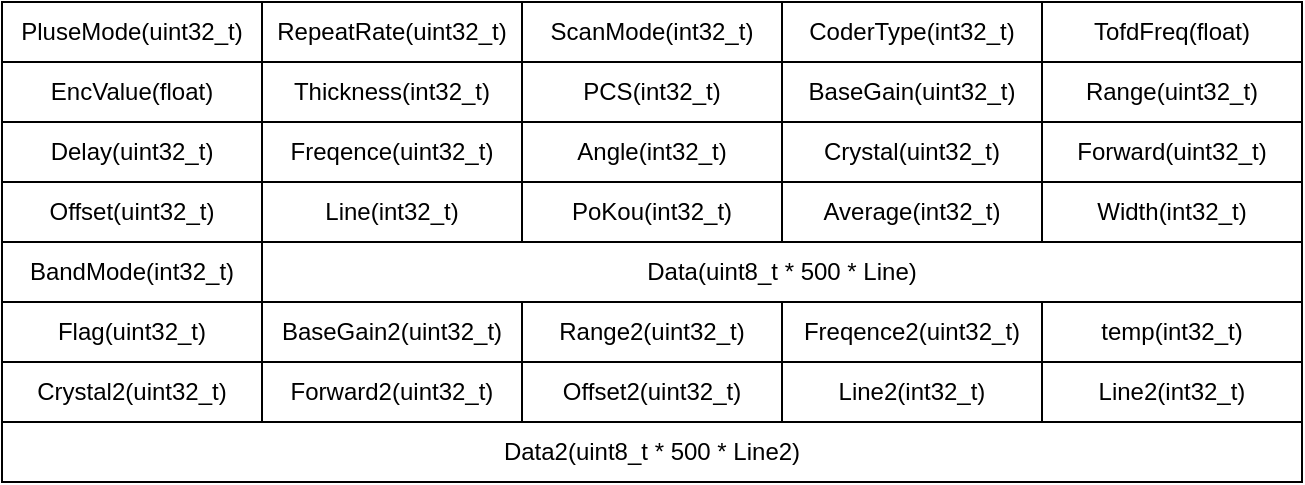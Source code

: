 <mxfile version="21.6.1" type="device">
  <diagram name="第 1 页" id="bFQzzzYomGrxvTrNYd3i">
    <mxGraphModel dx="1418" dy="820" grid="1" gridSize="10" guides="1" tooltips="1" connect="1" arrows="1" fold="1" page="1" pageScale="1" pageWidth="827" pageHeight="1169" math="0" shadow="0">
      <root>
        <mxCell id="0" />
        <mxCell id="1" parent="0" />
        <mxCell id="qUh0fXR3AXtzOLd7Xjwy-1" value="PluseMode(uint32_t)" style="rounded=0;whiteSpace=wrap;html=1;" vertex="1" parent="1">
          <mxGeometry x="91" y="150" width="130" height="30" as="geometry" />
        </mxCell>
        <mxCell id="qUh0fXR3AXtzOLd7Xjwy-8" value="RepeatRate(uint32_t)" style="rounded=0;whiteSpace=wrap;html=1;" vertex="1" parent="1">
          <mxGeometry x="221" y="150" width="130" height="30" as="geometry" />
        </mxCell>
        <mxCell id="qUh0fXR3AXtzOLd7Xjwy-9" value="ScanMode(int32_t)" style="rounded=0;whiteSpace=wrap;html=1;" vertex="1" parent="1">
          <mxGeometry x="351" y="150" width="130" height="30" as="geometry" />
        </mxCell>
        <mxCell id="qUh0fXR3AXtzOLd7Xjwy-10" value="CoderType(int32_t)" style="rounded=0;whiteSpace=wrap;html=1;" vertex="1" parent="1">
          <mxGeometry x="481" y="150" width="130" height="30" as="geometry" />
        </mxCell>
        <mxCell id="qUh0fXR3AXtzOLd7Xjwy-11" value="TofdFreq(float)" style="rounded=0;whiteSpace=wrap;html=1;" vertex="1" parent="1">
          <mxGeometry x="611" y="150" width="130" height="30" as="geometry" />
        </mxCell>
        <mxCell id="qUh0fXR3AXtzOLd7Xjwy-12" value="EncValue(float)" style="rounded=0;whiteSpace=wrap;html=1;" vertex="1" parent="1">
          <mxGeometry x="91" y="180" width="130" height="30" as="geometry" />
        </mxCell>
        <mxCell id="qUh0fXR3AXtzOLd7Xjwy-13" value="Thickness(int32_t)" style="rounded=0;whiteSpace=wrap;html=1;" vertex="1" parent="1">
          <mxGeometry x="221" y="180" width="130" height="30" as="geometry" />
        </mxCell>
        <mxCell id="qUh0fXR3AXtzOLd7Xjwy-14" value="PCS(int32_t)" style="rounded=0;whiteSpace=wrap;html=1;" vertex="1" parent="1">
          <mxGeometry x="351" y="180" width="130" height="30" as="geometry" />
        </mxCell>
        <mxCell id="qUh0fXR3AXtzOLd7Xjwy-15" value="BaseGain(uint32_t)" style="rounded=0;whiteSpace=wrap;html=1;" vertex="1" parent="1">
          <mxGeometry x="481" y="180" width="130" height="30" as="geometry" />
        </mxCell>
        <mxCell id="qUh0fXR3AXtzOLd7Xjwy-16" value="Range(uint32_t)" style="rounded=0;whiteSpace=wrap;html=1;" vertex="1" parent="1">
          <mxGeometry x="611" y="180" width="130" height="30" as="geometry" />
        </mxCell>
        <mxCell id="qUh0fXR3AXtzOLd7Xjwy-17" value="Delay(uint32_t)" style="rounded=0;whiteSpace=wrap;html=1;" vertex="1" parent="1">
          <mxGeometry x="91" y="210" width="130" height="30" as="geometry" />
        </mxCell>
        <mxCell id="qUh0fXR3AXtzOLd7Xjwy-18" value="Freqence(uint32_t)" style="rounded=0;whiteSpace=wrap;html=1;" vertex="1" parent="1">
          <mxGeometry x="221" y="210" width="130" height="30" as="geometry" />
        </mxCell>
        <mxCell id="qUh0fXR3AXtzOLd7Xjwy-19" value="Angle(int32_t)" style="rounded=0;whiteSpace=wrap;html=1;" vertex="1" parent="1">
          <mxGeometry x="351" y="210" width="130" height="30" as="geometry" />
        </mxCell>
        <mxCell id="qUh0fXR3AXtzOLd7Xjwy-20" value="Crystal(uint32_t)" style="rounded=0;whiteSpace=wrap;html=1;" vertex="1" parent="1">
          <mxGeometry x="481" y="210" width="130" height="30" as="geometry" />
        </mxCell>
        <mxCell id="qUh0fXR3AXtzOLd7Xjwy-21" value="Forward(uint32_t)" style="rounded=0;whiteSpace=wrap;html=1;" vertex="1" parent="1">
          <mxGeometry x="611" y="210" width="130" height="30" as="geometry" />
        </mxCell>
        <mxCell id="qUh0fXR3AXtzOLd7Xjwy-22" value="Offset(uint32_t)" style="rounded=0;whiteSpace=wrap;html=1;" vertex="1" parent="1">
          <mxGeometry x="91" y="240" width="130" height="30" as="geometry" />
        </mxCell>
        <mxCell id="qUh0fXR3AXtzOLd7Xjwy-23" value="Line(int32_t)" style="rounded=0;whiteSpace=wrap;html=1;" vertex="1" parent="1">
          <mxGeometry x="221" y="240" width="130" height="30" as="geometry" />
        </mxCell>
        <mxCell id="qUh0fXR3AXtzOLd7Xjwy-24" value="PoKou(int32_t)" style="rounded=0;whiteSpace=wrap;html=1;" vertex="1" parent="1">
          <mxGeometry x="351" y="240" width="130" height="30" as="geometry" />
        </mxCell>
        <mxCell id="qUh0fXR3AXtzOLd7Xjwy-25" value="Average(int32_t)" style="rounded=0;whiteSpace=wrap;html=1;" vertex="1" parent="1">
          <mxGeometry x="481" y="240" width="130" height="30" as="geometry" />
        </mxCell>
        <mxCell id="qUh0fXR3AXtzOLd7Xjwy-26" value="Width(int32_t)" style="rounded=0;whiteSpace=wrap;html=1;" vertex="1" parent="1">
          <mxGeometry x="611" y="240" width="130" height="30" as="geometry" />
        </mxCell>
        <mxCell id="qUh0fXR3AXtzOLd7Xjwy-27" value="BandMode(int32_t)" style="rounded=0;whiteSpace=wrap;html=1;" vertex="1" parent="1">
          <mxGeometry x="91" y="270" width="130" height="30" as="geometry" />
        </mxCell>
        <mxCell id="qUh0fXR3AXtzOLd7Xjwy-28" value="Data(uint8_t * 500 * Line)" style="rounded=0;whiteSpace=wrap;html=1;" vertex="1" parent="1">
          <mxGeometry x="221" y="270" width="520" height="30" as="geometry" />
        </mxCell>
        <mxCell id="qUh0fXR3AXtzOLd7Xjwy-29" value="Flag(uint32_t)" style="rounded=0;whiteSpace=wrap;html=1;" vertex="1" parent="1">
          <mxGeometry x="91" y="300" width="130" height="30" as="geometry" />
        </mxCell>
        <mxCell id="qUh0fXR3AXtzOLd7Xjwy-30" value="BaseGain2(uint32_t)" style="rounded=0;whiteSpace=wrap;html=1;" vertex="1" parent="1">
          <mxGeometry x="221" y="300" width="130" height="30" as="geometry" />
        </mxCell>
        <mxCell id="qUh0fXR3AXtzOLd7Xjwy-36" value="Range2(uint32_t)" style="rounded=0;whiteSpace=wrap;html=1;" vertex="1" parent="1">
          <mxGeometry x="351" y="300" width="130" height="30" as="geometry" />
        </mxCell>
        <mxCell id="qUh0fXR3AXtzOLd7Xjwy-37" value="Freqence2(uint32_t)" style="rounded=0;whiteSpace=wrap;html=1;" vertex="1" parent="1">
          <mxGeometry x="481" y="300" width="130" height="30" as="geometry" />
        </mxCell>
        <mxCell id="qUh0fXR3AXtzOLd7Xjwy-38" value="temp(int32_t)" style="rounded=0;whiteSpace=wrap;html=1;" vertex="1" parent="1">
          <mxGeometry x="611" y="300" width="130" height="30" as="geometry" />
        </mxCell>
        <mxCell id="qUh0fXR3AXtzOLd7Xjwy-39" value="Crystal2(uint32_t)" style="rounded=0;whiteSpace=wrap;html=1;" vertex="1" parent="1">
          <mxGeometry x="91" y="330" width="130" height="30" as="geometry" />
        </mxCell>
        <mxCell id="qUh0fXR3AXtzOLd7Xjwy-40" value="Forward2(uint32_t)" style="rounded=0;whiteSpace=wrap;html=1;" vertex="1" parent="1">
          <mxGeometry x="221" y="330" width="130" height="30" as="geometry" />
        </mxCell>
        <mxCell id="qUh0fXR3AXtzOLd7Xjwy-41" value="Offset2(uint32_t)" style="rounded=0;whiteSpace=wrap;html=1;" vertex="1" parent="1">
          <mxGeometry x="351" y="330" width="130" height="30" as="geometry" />
        </mxCell>
        <mxCell id="qUh0fXR3AXtzOLd7Xjwy-42" value="Line2(int32_t)" style="rounded=0;whiteSpace=wrap;html=1;" vertex="1" parent="1">
          <mxGeometry x="481" y="330" width="130" height="30" as="geometry" />
        </mxCell>
        <mxCell id="qUh0fXR3AXtzOLd7Xjwy-43" value="Line2(int32_t)" style="rounded=0;whiteSpace=wrap;html=1;" vertex="1" parent="1">
          <mxGeometry x="611" y="330" width="130" height="30" as="geometry" />
        </mxCell>
        <mxCell id="qUh0fXR3AXtzOLd7Xjwy-44" value="Data2(uint8_t * 500 * Line2)" style="rounded=0;whiteSpace=wrap;html=1;" vertex="1" parent="1">
          <mxGeometry x="91" y="360" width="650" height="30" as="geometry" />
        </mxCell>
      </root>
    </mxGraphModel>
  </diagram>
</mxfile>
